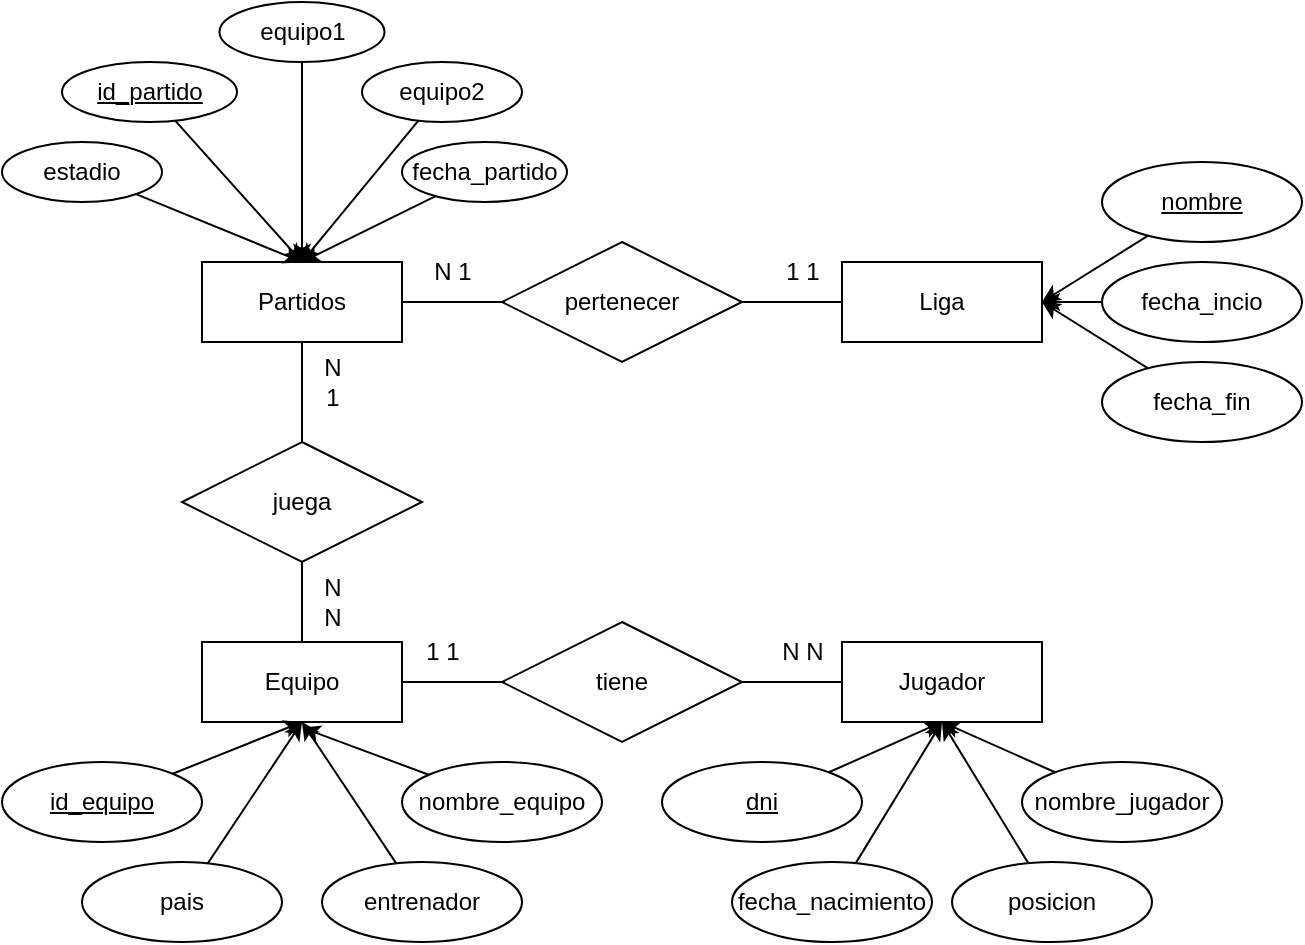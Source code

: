 <mxfile version="22.0.4" type="github">
  <diagram id="R2lEEEUBdFMjLlhIrx00" name="Page-1">
    <mxGraphModel dx="1338" dy="730" grid="1" gridSize="10" guides="1" tooltips="1" connect="1" arrows="1" fold="1" page="1" pageScale="1" pageWidth="850" pageHeight="1100" math="0" shadow="0" extFonts="Permanent Marker^https://fonts.googleapis.com/css?family=Permanent+Marker">
      <root>
        <mxCell id="0" />
        <mxCell id="1" parent="0" />
        <mxCell id="Mh6ZXxKZ-o6gmuft4IL4-3" style="rounded=0;orthogonalLoop=1;jettySize=auto;html=1;entryX=0;entryY=0.5;entryDx=0;entryDy=0;endArrow=none;endFill=0;" parent="1" source="IphxYgMlucJq1Pfs0UGr-1" target="Mh6ZXxKZ-o6gmuft4IL4-2" edge="1">
          <mxGeometry relative="1" as="geometry" />
        </mxCell>
        <mxCell id="IphxYgMlucJq1Pfs0UGr-1" value="Equipo" style="whiteSpace=wrap;html=1;align=center;" parent="1" vertex="1">
          <mxGeometry x="190" y="390" width="100" height="40" as="geometry" />
        </mxCell>
        <mxCell id="IphxYgMlucJq1Pfs0UGr-2" value="Jugador" style="whiteSpace=wrap;html=1;align=center;" parent="1" vertex="1">
          <mxGeometry x="510" y="390" width="100" height="40" as="geometry" />
        </mxCell>
        <mxCell id="IphxYgMlucJq1Pfs0UGr-3" value="Partidos" style="whiteSpace=wrap;html=1;align=center;" parent="1" vertex="1">
          <mxGeometry x="190" y="200" width="100" height="40" as="geometry" />
        </mxCell>
        <mxCell id="U4Xy9znYG1xxu4kf96RO-13" style="rounded=0;orthogonalLoop=1;jettySize=auto;html=1;entryX=0.5;entryY=1;entryDx=0;entryDy=0;" parent="1" source="IphxYgMlucJq1Pfs0UGr-4" target="IphxYgMlucJq1Pfs0UGr-1" edge="1">
          <mxGeometry relative="1" as="geometry" />
        </mxCell>
        <mxCell id="IphxYgMlucJq1Pfs0UGr-4" value="id_equipo" style="ellipse;whiteSpace=wrap;html=1;align=center;fontStyle=4" parent="1" vertex="1">
          <mxGeometry x="90" y="450" width="100" height="40" as="geometry" />
        </mxCell>
        <mxCell id="U4Xy9znYG1xxu4kf96RO-15" style="rounded=0;orthogonalLoop=1;jettySize=auto;html=1;entryX=0.5;entryY=1;entryDx=0;entryDy=0;" parent="1" source="IphxYgMlucJq1Pfs0UGr-5" target="IphxYgMlucJq1Pfs0UGr-2" edge="1">
          <mxGeometry relative="1" as="geometry" />
        </mxCell>
        <mxCell id="IphxYgMlucJq1Pfs0UGr-5" value="dni" style="ellipse;whiteSpace=wrap;html=1;align=center;fontStyle=4" parent="1" vertex="1">
          <mxGeometry x="420" y="450" width="100" height="40" as="geometry" />
        </mxCell>
        <mxCell id="IphxYgMlucJq1Pfs0UGr-6" value="nombre_equipo" style="ellipse;whiteSpace=wrap;html=1;align=center;" parent="1" vertex="1">
          <mxGeometry x="290" y="450" width="100" height="40" as="geometry" />
        </mxCell>
        <mxCell id="U4Xy9znYG1xxu4kf96RO-16" style="rounded=0;orthogonalLoop=1;jettySize=auto;html=1;entryX=0.5;entryY=1;entryDx=0;entryDy=0;" parent="1" source="IphxYgMlucJq1Pfs0UGr-7" target="IphxYgMlucJq1Pfs0UGr-2" edge="1">
          <mxGeometry relative="1" as="geometry" />
        </mxCell>
        <mxCell id="IphxYgMlucJq1Pfs0UGr-7" value="nombre_jugador" style="ellipse;whiteSpace=wrap;html=1;align=center;" parent="1" vertex="1">
          <mxGeometry x="600" y="450" width="100" height="40" as="geometry" />
        </mxCell>
        <mxCell id="U4Xy9znYG1xxu4kf96RO-18" style="rounded=0;orthogonalLoop=1;jettySize=auto;html=1;entryX=0.5;entryY=1;entryDx=0;entryDy=0;" parent="1" source="IphxYgMlucJq1Pfs0UGr-8" target="IphxYgMlucJq1Pfs0UGr-2" edge="1">
          <mxGeometry relative="1" as="geometry" />
        </mxCell>
        <mxCell id="IphxYgMlucJq1Pfs0UGr-8" value="fecha_nacimiento" style="ellipse;whiteSpace=wrap;html=1;align=center;" parent="1" vertex="1">
          <mxGeometry x="455" y="500" width="100" height="40" as="geometry" />
        </mxCell>
        <mxCell id="U4Xy9znYG1xxu4kf96RO-12" style="rounded=0;orthogonalLoop=1;jettySize=auto;html=1;entryX=0.5;entryY=1;entryDx=0;entryDy=0;" parent="1" source="IphxYgMlucJq1Pfs0UGr-9" target="IphxYgMlucJq1Pfs0UGr-1" edge="1">
          <mxGeometry relative="1" as="geometry" />
        </mxCell>
        <mxCell id="IphxYgMlucJq1Pfs0UGr-9" value="pais" style="ellipse;whiteSpace=wrap;html=1;align=center;" parent="1" vertex="1">
          <mxGeometry x="130" y="500" width="100" height="40" as="geometry" />
        </mxCell>
        <mxCell id="U4Xy9znYG1xxu4kf96RO-11" style="rounded=0;orthogonalLoop=1;jettySize=auto;html=1;entryX=0.5;entryY=1;entryDx=0;entryDy=0;" parent="1" source="IphxYgMlucJq1Pfs0UGr-10" target="IphxYgMlucJq1Pfs0UGr-1" edge="1">
          <mxGeometry relative="1" as="geometry" />
        </mxCell>
        <mxCell id="IphxYgMlucJq1Pfs0UGr-10" value="entrenador" style="ellipse;whiteSpace=wrap;html=1;align=center;" parent="1" vertex="1">
          <mxGeometry x="250" y="500" width="100" height="40" as="geometry" />
        </mxCell>
        <mxCell id="U4Xy9znYG1xxu4kf96RO-17" style="rounded=0;orthogonalLoop=1;jettySize=auto;html=1;entryX=0.5;entryY=1;entryDx=0;entryDy=0;" parent="1" source="IphxYgMlucJq1Pfs0UGr-11" target="IphxYgMlucJq1Pfs0UGr-2" edge="1">
          <mxGeometry relative="1" as="geometry" />
        </mxCell>
        <mxCell id="IphxYgMlucJq1Pfs0UGr-11" value="posicion" style="ellipse;whiteSpace=wrap;html=1;align=center;" parent="1" vertex="1">
          <mxGeometry x="565" y="500" width="100" height="40" as="geometry" />
        </mxCell>
        <mxCell id="U4Xy9znYG1xxu4kf96RO-4" style="rounded=0;orthogonalLoop=1;jettySize=auto;html=1;entryX=0.5;entryY=0;entryDx=0;entryDy=0;" parent="1" source="IphxYgMlucJq1Pfs0UGr-12" target="IphxYgMlucJq1Pfs0UGr-3" edge="1">
          <mxGeometry relative="1" as="geometry" />
        </mxCell>
        <mxCell id="IphxYgMlucJq1Pfs0UGr-12" value="id_partido" style="ellipse;whiteSpace=wrap;html=1;align=center;fontStyle=4" parent="1" vertex="1">
          <mxGeometry x="120" y="100" width="87.5" height="30" as="geometry" />
        </mxCell>
        <mxCell id="IphxYgMlucJq1Pfs0UGr-13" value="fecha_partido" style="ellipse;whiteSpace=wrap;html=1;align=center;" parent="1" vertex="1">
          <mxGeometry x="290" y="140" width="82.5" height="30" as="geometry" />
        </mxCell>
        <mxCell id="U4Xy9znYG1xxu4kf96RO-5" style="rounded=0;orthogonalLoop=1;jettySize=auto;html=1;entryX=0.5;entryY=0;entryDx=0;entryDy=0;" parent="1" source="IphxYgMlucJq1Pfs0UGr-14" target="IphxYgMlucJq1Pfs0UGr-3" edge="1">
          <mxGeometry relative="1" as="geometry" />
        </mxCell>
        <mxCell id="IphxYgMlucJq1Pfs0UGr-14" value="estadio" style="ellipse;whiteSpace=wrap;html=1;align=center;" parent="1" vertex="1">
          <mxGeometry x="90" y="140" width="80" height="30" as="geometry" />
        </mxCell>
        <mxCell id="U4Xy9znYG1xxu4kf96RO-3" style="rounded=0;orthogonalLoop=1;jettySize=auto;html=1;entryX=0.5;entryY=0;entryDx=0;entryDy=0;" parent="1" source="IphxYgMlucJq1Pfs0UGr-15" target="IphxYgMlucJq1Pfs0UGr-3" edge="1">
          <mxGeometry relative="1" as="geometry" />
        </mxCell>
        <mxCell id="IphxYgMlucJq1Pfs0UGr-15" value="equipo1" style="ellipse;whiteSpace=wrap;html=1;align=center;" parent="1" vertex="1">
          <mxGeometry x="198.75" y="70" width="82.5" height="30" as="geometry" />
        </mxCell>
        <mxCell id="IphxYgMlucJq1Pfs0UGr-16" value="equipo2" style="ellipse;whiteSpace=wrap;html=1;align=center;" parent="1" vertex="1">
          <mxGeometry x="270" y="100" width="80" height="30" as="geometry" />
        </mxCell>
        <mxCell id="Mh6ZXxKZ-o6gmuft4IL4-4" style="rounded=0;orthogonalLoop=1;jettySize=auto;html=1;endArrow=none;endFill=0;" parent="1" source="Mh6ZXxKZ-o6gmuft4IL4-2" target="IphxYgMlucJq1Pfs0UGr-2" edge="1">
          <mxGeometry relative="1" as="geometry" />
        </mxCell>
        <mxCell id="Mh6ZXxKZ-o6gmuft4IL4-2" value="tiene" style="shape=rhombus;perimeter=rhombusPerimeter;whiteSpace=wrap;html=1;align=center;" parent="1" vertex="1">
          <mxGeometry x="340" y="380" width="120" height="60" as="geometry" />
        </mxCell>
        <mxCell id="Mh6ZXxKZ-o6gmuft4IL4-11" style="rounded=0;orthogonalLoop=1;jettySize=auto;html=1;entryX=1;entryY=0.5;entryDx=0;entryDy=0;endArrow=none;endFill=0;" parent="1" source="Mh6ZXxKZ-o6gmuft4IL4-5" target="Mh6ZXxKZ-o6gmuft4IL4-9" edge="1">
          <mxGeometry relative="1" as="geometry" />
        </mxCell>
        <mxCell id="Mh6ZXxKZ-o6gmuft4IL4-5" value="Liga" style="whiteSpace=wrap;html=1;align=center;" parent="1" vertex="1">
          <mxGeometry x="510" y="200" width="100" height="40" as="geometry" />
        </mxCell>
        <mxCell id="Mh6ZXxKZ-o6gmuft4IL4-7" style="rounded=0;orthogonalLoop=1;jettySize=auto;html=1;entryX=0.5;entryY=0;entryDx=0;entryDy=0;endArrow=none;endFill=0;" parent="1" source="Mh6ZXxKZ-o6gmuft4IL4-6" target="IphxYgMlucJq1Pfs0UGr-1" edge="1">
          <mxGeometry relative="1" as="geometry" />
        </mxCell>
        <mxCell id="Mh6ZXxKZ-o6gmuft4IL4-8" style="rounded=0;orthogonalLoop=1;jettySize=auto;html=1;entryX=0.5;entryY=1;entryDx=0;entryDy=0;endArrow=none;endFill=0;" parent="1" source="Mh6ZXxKZ-o6gmuft4IL4-6" target="IphxYgMlucJq1Pfs0UGr-3" edge="1">
          <mxGeometry relative="1" as="geometry" />
        </mxCell>
        <mxCell id="Mh6ZXxKZ-o6gmuft4IL4-6" value="juega" style="shape=rhombus;perimeter=rhombusPerimeter;whiteSpace=wrap;html=1;align=center;" parent="1" vertex="1">
          <mxGeometry x="180" y="290" width="120" height="60" as="geometry" />
        </mxCell>
        <mxCell id="Mh6ZXxKZ-o6gmuft4IL4-12" style="rounded=0;orthogonalLoop=1;jettySize=auto;html=1;endArrow=none;endFill=0;" parent="1" source="Mh6ZXxKZ-o6gmuft4IL4-9" target="IphxYgMlucJq1Pfs0UGr-3" edge="1">
          <mxGeometry relative="1" as="geometry" />
        </mxCell>
        <mxCell id="Mh6ZXxKZ-o6gmuft4IL4-9" value="pertenecer" style="shape=rhombus;perimeter=rhombusPerimeter;whiteSpace=wrap;html=1;align=center;" parent="1" vertex="1">
          <mxGeometry x="340" y="190" width="120" height="60" as="geometry" />
        </mxCell>
        <mxCell id="U4Xy9znYG1xxu4kf96RO-7" style="rounded=0;orthogonalLoop=1;jettySize=auto;html=1;entryX=1;entryY=0.5;entryDx=0;entryDy=0;" parent="1" source="Mh6ZXxKZ-o6gmuft4IL4-13" target="Mh6ZXxKZ-o6gmuft4IL4-5" edge="1">
          <mxGeometry relative="1" as="geometry" />
        </mxCell>
        <mxCell id="Mh6ZXxKZ-o6gmuft4IL4-13" value="nombre" style="ellipse;whiteSpace=wrap;html=1;align=center;fontStyle=4" parent="1" vertex="1">
          <mxGeometry x="640" y="150" width="100" height="40" as="geometry" />
        </mxCell>
        <mxCell id="U4Xy9znYG1xxu4kf96RO-6" style="edgeStyle=orthogonalEdgeStyle;rounded=0;orthogonalLoop=1;jettySize=auto;html=1;entryX=1;entryY=0.5;entryDx=0;entryDy=0;" parent="1" source="Mh6ZXxKZ-o6gmuft4IL4-14" target="Mh6ZXxKZ-o6gmuft4IL4-5" edge="1">
          <mxGeometry relative="1" as="geometry" />
        </mxCell>
        <mxCell id="Mh6ZXxKZ-o6gmuft4IL4-14" value="fecha_incio" style="ellipse;whiteSpace=wrap;html=1;align=center;" parent="1" vertex="1">
          <mxGeometry x="640" y="200" width="100" height="40" as="geometry" />
        </mxCell>
        <mxCell id="U4Xy9znYG1xxu4kf96RO-9" style="rounded=0;orthogonalLoop=1;jettySize=auto;html=1;entryX=1;entryY=0.5;entryDx=0;entryDy=0;" parent="1" source="Mh6ZXxKZ-o6gmuft4IL4-15" target="Mh6ZXxKZ-o6gmuft4IL4-5" edge="1">
          <mxGeometry relative="1" as="geometry" />
        </mxCell>
        <mxCell id="Mh6ZXxKZ-o6gmuft4IL4-15" value="fecha_fin" style="ellipse;whiteSpace=wrap;html=1;align=center;" parent="1" vertex="1">
          <mxGeometry x="640" y="250" width="100" height="40" as="geometry" />
        </mxCell>
        <mxCell id="Mh6ZXxKZ-o6gmuft4IL4-16" value="N N" style="text;html=1;align=center;verticalAlign=middle;resizable=0;points=[];autosize=1;strokeColor=none;fillColor=none;" parent="1" vertex="1">
          <mxGeometry x="470" y="380" width="40" height="30" as="geometry" />
        </mxCell>
        <mxCell id="Mh6ZXxKZ-o6gmuft4IL4-17" value="1 1" style="text;html=1;align=center;verticalAlign=middle;resizable=0;points=[];autosize=1;strokeColor=none;fillColor=none;" parent="1" vertex="1">
          <mxGeometry x="290" y="380" width="40" height="30" as="geometry" />
        </mxCell>
        <mxCell id="Mh6ZXxKZ-o6gmuft4IL4-18" value="N&lt;br&gt;1" style="text;html=1;align=center;verticalAlign=middle;resizable=0;points=[];autosize=1;strokeColor=none;fillColor=none;" parent="1" vertex="1">
          <mxGeometry x="240" y="240" width="30" height="40" as="geometry" />
        </mxCell>
        <mxCell id="Mh6ZXxKZ-o6gmuft4IL4-19" value="N&lt;br&gt;N" style="text;html=1;align=center;verticalAlign=middle;resizable=0;points=[];autosize=1;strokeColor=none;fillColor=none;" parent="1" vertex="1">
          <mxGeometry x="240" y="350" width="30" height="40" as="geometry" />
        </mxCell>
        <mxCell id="Mh6ZXxKZ-o6gmuft4IL4-20" value="N 1" style="text;html=1;align=center;verticalAlign=middle;resizable=0;points=[];autosize=1;strokeColor=none;fillColor=none;" parent="1" vertex="1">
          <mxGeometry x="295" y="190" width="40" height="30" as="geometry" />
        </mxCell>
        <mxCell id="Mh6ZXxKZ-o6gmuft4IL4-22" value="1 1" style="text;html=1;align=center;verticalAlign=middle;resizable=0;points=[];autosize=1;strokeColor=none;fillColor=none;" parent="1" vertex="1">
          <mxGeometry x="470" y="190" width="40" height="30" as="geometry" />
        </mxCell>
        <mxCell id="U4Xy9znYG1xxu4kf96RO-1" style="rounded=0;orthogonalLoop=1;jettySize=auto;html=1;entryX=0.5;entryY=0;entryDx=0;entryDy=0;" parent="1" source="IphxYgMlucJq1Pfs0UGr-16" target="IphxYgMlucJq1Pfs0UGr-3" edge="1">
          <mxGeometry relative="1" as="geometry" />
        </mxCell>
        <mxCell id="U4Xy9znYG1xxu4kf96RO-2" style="rounded=0;orthogonalLoop=1;jettySize=auto;html=1;entryX=0.5;entryY=0;entryDx=0;entryDy=0;" parent="1" source="IphxYgMlucJq1Pfs0UGr-13" target="IphxYgMlucJq1Pfs0UGr-3" edge="1">
          <mxGeometry relative="1" as="geometry" />
        </mxCell>
        <mxCell id="U4Xy9znYG1xxu4kf96RO-10" style="rounded=0;orthogonalLoop=1;jettySize=auto;html=1;entryX=0.501;entryY=1.071;entryDx=0;entryDy=0;entryPerimeter=0;" parent="1" source="IphxYgMlucJq1Pfs0UGr-6" target="IphxYgMlucJq1Pfs0UGr-1" edge="1">
          <mxGeometry relative="1" as="geometry" />
        </mxCell>
      </root>
    </mxGraphModel>
  </diagram>
</mxfile>
